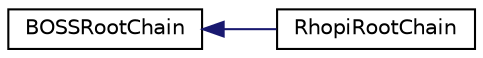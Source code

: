 digraph "Graphical Class Hierarchy"
{
  edge [fontname="Helvetica",fontsize="10",labelfontname="Helvetica",labelfontsize="10"];
  node [fontname="Helvetica",fontsize="10",shape=record];
  rankdir="LR";
  Node1 [label="BOSSRootChain",height=0.2,width=0.4,color="black", fillcolor="white", style="filled",URL="$classBOSSRootChain.html",tooltip="General container for BOSS analysis output. "];
  Node1 -> Node2 [dir="back",color="midnightblue",fontsize="10",style="solid",fontname="Helvetica"];
  Node2 [label="RhopiRootChain",height=0.2,width=0.4,color="black", fillcolor="white", style="filled",URL="$classRhopiRootChain.html"];
}
